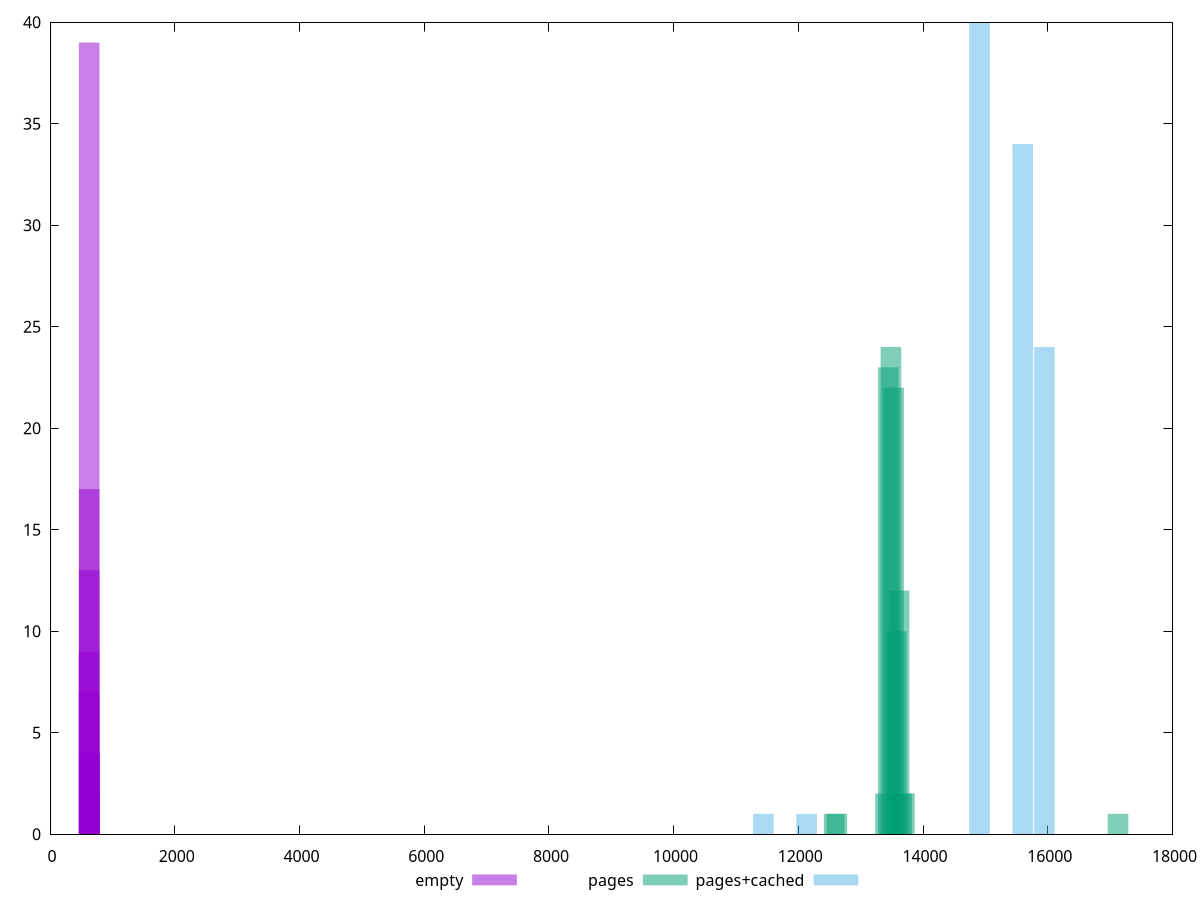 $_empty <<EOF
636.4065928111627 2
625.2415648671072 9
628.2865724882132 39
631.3315801093192 4
629.3015750285819 17
627.2715699478445 13
632.3465826496879 1
626.2565674074758 7
633.3615851900565 4
630.3165775689505 4
EOF
$_pages <<EOF
13614.653403776034 12
13527.935866172364 22
13571.294634974198 10
13484.57709737053 24
13441.218328568695 23
13658.012172577868 2
13397.859559766861 2
17126.713676724627 1
12574.042952532005 1
12617.40172133384 1
13701.370941379702 2
EOF
$_pagesCached <<EOF
12132.130316769235 1
11438.865727239565 1
14905.188674887919 40
15945.085559182424 24
15598.453264417589 34
EOF
set key outside below
set terminal pngcairo
set output "report_00006_2020-11-02T20-21-41.718Z/largest-contentful-paint/largest-contentful-paint_empty_pages_pages+cached+hist.png"
set boxwidth 330.02944223715036
set style fill transparent solid 0.5 noborder
set yrange [0:40]
plot $_empty title "empty" with boxes ,$_pages title "pages" with boxes ,$_pagesCached title "pages+cached" with boxes ,